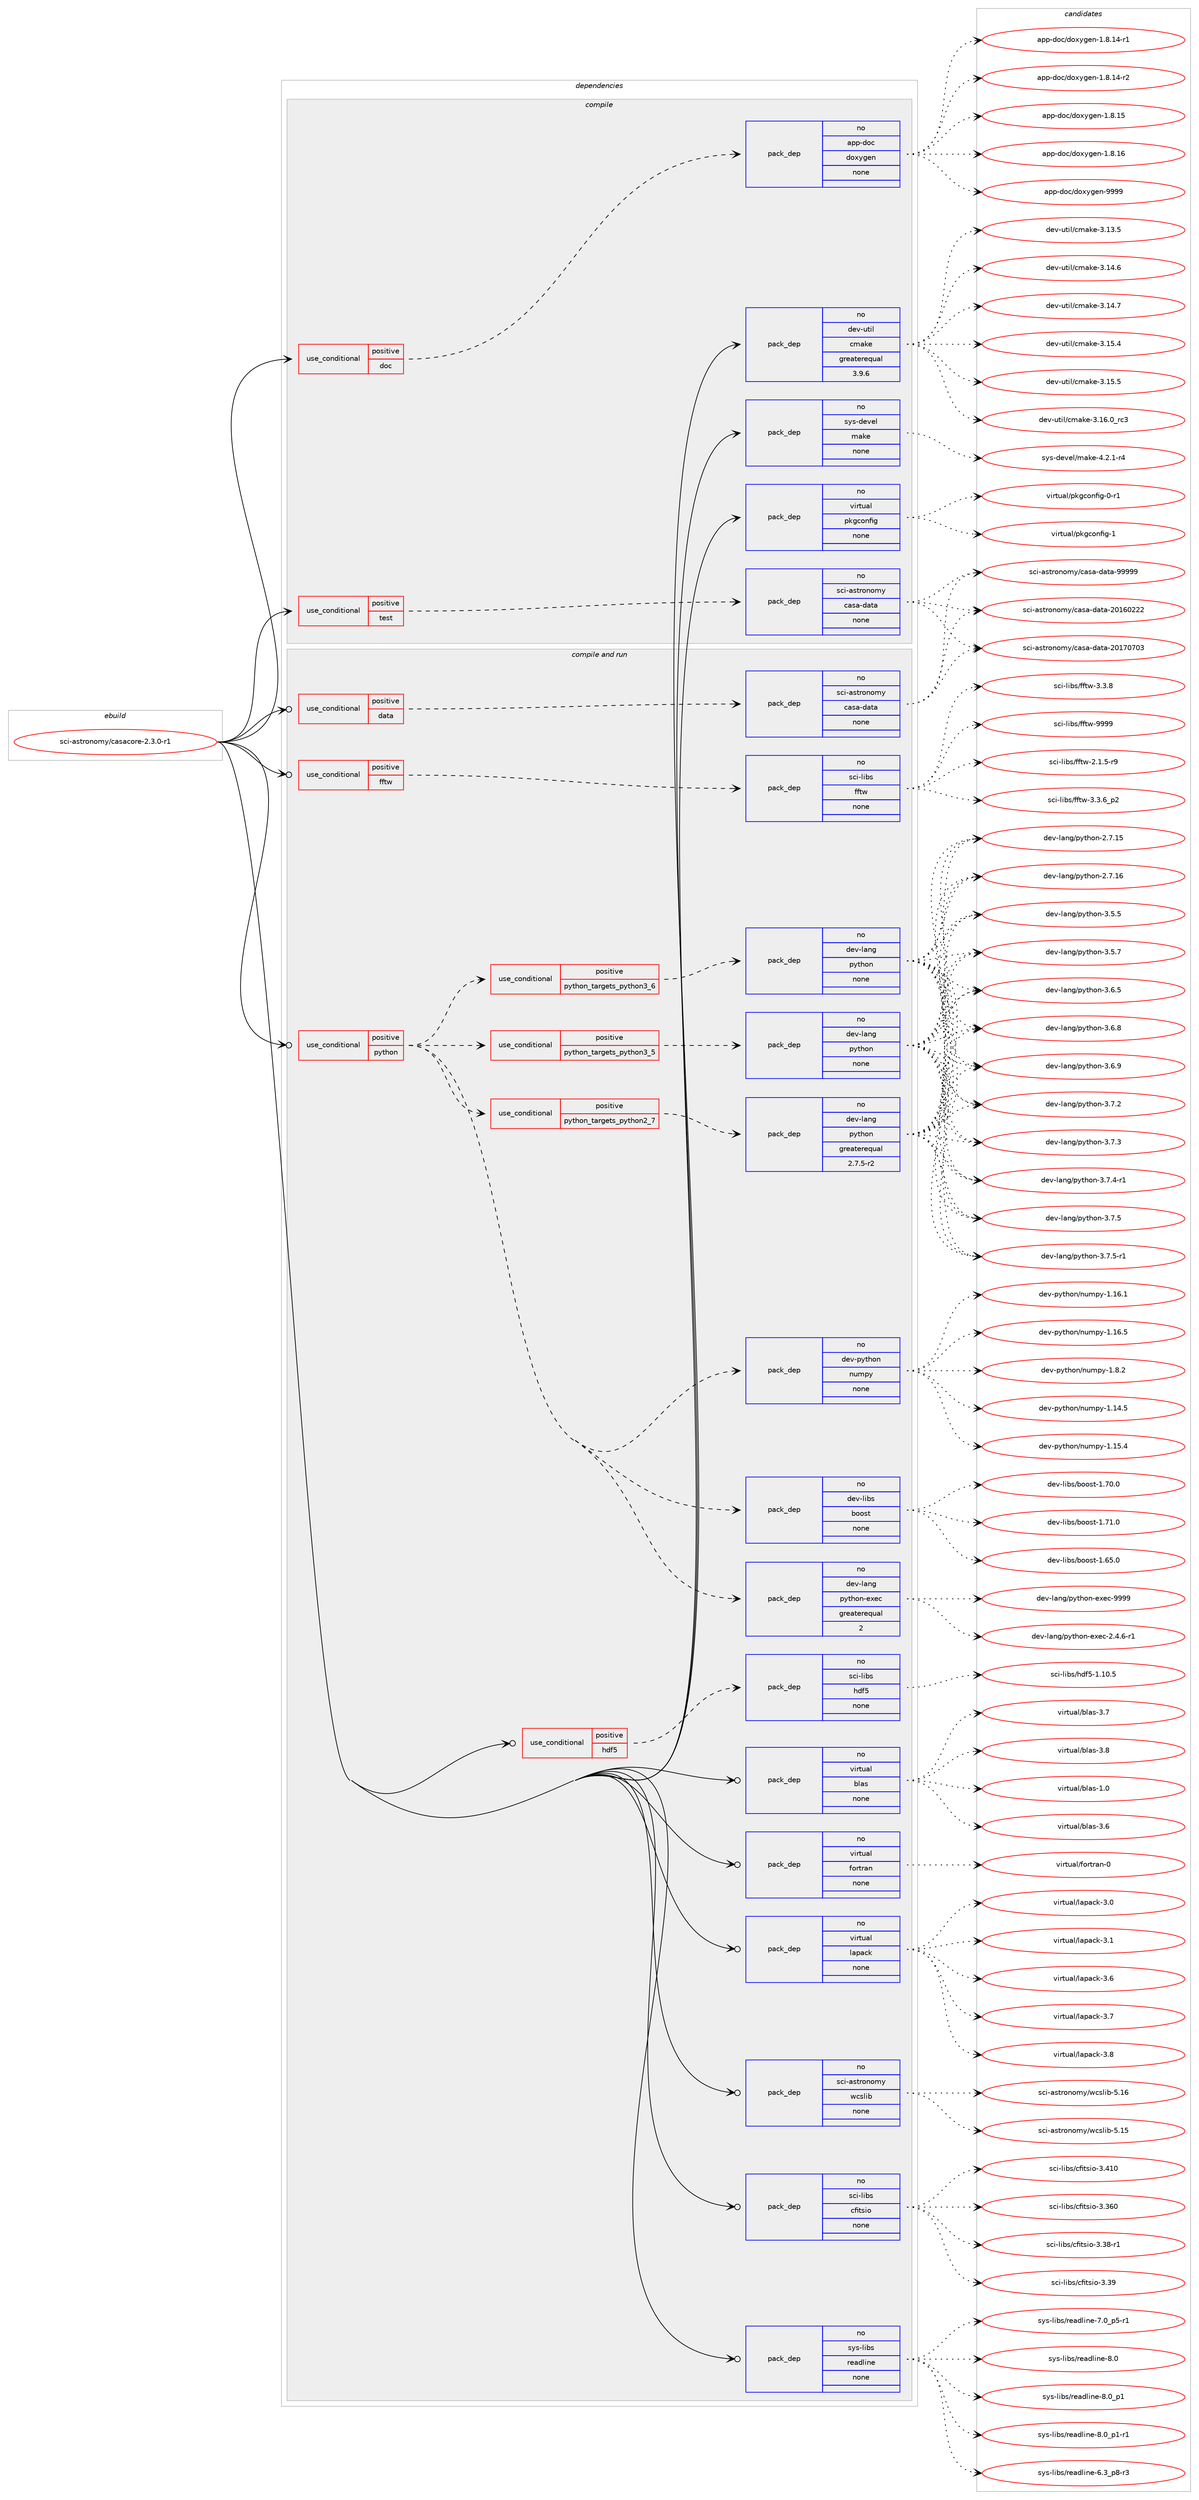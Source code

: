 digraph prolog {

# *************
# Graph options
# *************

newrank=true;
concentrate=true;
compound=true;
graph [rankdir=LR,fontname=Helvetica,fontsize=10,ranksep=1.5];#, ranksep=2.5, nodesep=0.2];
edge  [arrowhead=vee];
node  [fontname=Helvetica,fontsize=10];

# **********
# The ebuild
# **********

subgraph cluster_leftcol {
color=gray;
rank=same;
label=<<i>ebuild</i>>;
id [label="sci-astronomy/casacore-2.3.0-r1", color=red, width=4, href="../sci-astronomy/casacore-2.3.0-r1.svg"];
}

# ****************
# The dependencies
# ****************

subgraph cluster_midcol {
color=gray;
label=<<i>dependencies</i>>;
subgraph cluster_compile {
fillcolor="#eeeeee";
style=filled;
label=<<i>compile</i>>;
subgraph cond206526 {
dependency848998 [label=<<TABLE BORDER="0" CELLBORDER="1" CELLSPACING="0" CELLPADDING="4"><TR><TD ROWSPAN="3" CELLPADDING="10">use_conditional</TD></TR><TR><TD>positive</TD></TR><TR><TD>doc</TD></TR></TABLE>>, shape=none, color=red];
subgraph pack627537 {
dependency848999 [label=<<TABLE BORDER="0" CELLBORDER="1" CELLSPACING="0" CELLPADDING="4" WIDTH="220"><TR><TD ROWSPAN="6" CELLPADDING="30">pack_dep</TD></TR><TR><TD WIDTH="110">no</TD></TR><TR><TD>app-doc</TD></TR><TR><TD>doxygen</TD></TR><TR><TD>none</TD></TR><TR><TD></TD></TR></TABLE>>, shape=none, color=blue];
}
dependency848998:e -> dependency848999:w [weight=20,style="dashed",arrowhead="vee"];
}
id:e -> dependency848998:w [weight=20,style="solid",arrowhead="vee"];
subgraph cond206527 {
dependency849000 [label=<<TABLE BORDER="0" CELLBORDER="1" CELLSPACING="0" CELLPADDING="4"><TR><TD ROWSPAN="3" CELLPADDING="10">use_conditional</TD></TR><TR><TD>positive</TD></TR><TR><TD>test</TD></TR></TABLE>>, shape=none, color=red];
subgraph pack627538 {
dependency849001 [label=<<TABLE BORDER="0" CELLBORDER="1" CELLSPACING="0" CELLPADDING="4" WIDTH="220"><TR><TD ROWSPAN="6" CELLPADDING="30">pack_dep</TD></TR><TR><TD WIDTH="110">no</TD></TR><TR><TD>sci-astronomy</TD></TR><TR><TD>casa-data</TD></TR><TR><TD>none</TD></TR><TR><TD></TD></TR></TABLE>>, shape=none, color=blue];
}
dependency849000:e -> dependency849001:w [weight=20,style="dashed",arrowhead="vee"];
}
id:e -> dependency849000:w [weight=20,style="solid",arrowhead="vee"];
subgraph pack627539 {
dependency849002 [label=<<TABLE BORDER="0" CELLBORDER="1" CELLSPACING="0" CELLPADDING="4" WIDTH="220"><TR><TD ROWSPAN="6" CELLPADDING="30">pack_dep</TD></TR><TR><TD WIDTH="110">no</TD></TR><TR><TD>dev-util</TD></TR><TR><TD>cmake</TD></TR><TR><TD>greaterequal</TD></TR><TR><TD>3.9.6</TD></TR></TABLE>>, shape=none, color=blue];
}
id:e -> dependency849002:w [weight=20,style="solid",arrowhead="vee"];
subgraph pack627540 {
dependency849003 [label=<<TABLE BORDER="0" CELLBORDER="1" CELLSPACING="0" CELLPADDING="4" WIDTH="220"><TR><TD ROWSPAN="6" CELLPADDING="30">pack_dep</TD></TR><TR><TD WIDTH="110">no</TD></TR><TR><TD>sys-devel</TD></TR><TR><TD>make</TD></TR><TR><TD>none</TD></TR><TR><TD></TD></TR></TABLE>>, shape=none, color=blue];
}
id:e -> dependency849003:w [weight=20,style="solid",arrowhead="vee"];
subgraph pack627541 {
dependency849004 [label=<<TABLE BORDER="0" CELLBORDER="1" CELLSPACING="0" CELLPADDING="4" WIDTH="220"><TR><TD ROWSPAN="6" CELLPADDING="30">pack_dep</TD></TR><TR><TD WIDTH="110">no</TD></TR><TR><TD>virtual</TD></TR><TR><TD>pkgconfig</TD></TR><TR><TD>none</TD></TR><TR><TD></TD></TR></TABLE>>, shape=none, color=blue];
}
id:e -> dependency849004:w [weight=20,style="solid",arrowhead="vee"];
}
subgraph cluster_compileandrun {
fillcolor="#eeeeee";
style=filled;
label=<<i>compile and run</i>>;
subgraph cond206528 {
dependency849005 [label=<<TABLE BORDER="0" CELLBORDER="1" CELLSPACING="0" CELLPADDING="4"><TR><TD ROWSPAN="3" CELLPADDING="10">use_conditional</TD></TR><TR><TD>positive</TD></TR><TR><TD>data</TD></TR></TABLE>>, shape=none, color=red];
subgraph pack627542 {
dependency849006 [label=<<TABLE BORDER="0" CELLBORDER="1" CELLSPACING="0" CELLPADDING="4" WIDTH="220"><TR><TD ROWSPAN="6" CELLPADDING="30">pack_dep</TD></TR><TR><TD WIDTH="110">no</TD></TR><TR><TD>sci-astronomy</TD></TR><TR><TD>casa-data</TD></TR><TR><TD>none</TD></TR><TR><TD></TD></TR></TABLE>>, shape=none, color=blue];
}
dependency849005:e -> dependency849006:w [weight=20,style="dashed",arrowhead="vee"];
}
id:e -> dependency849005:w [weight=20,style="solid",arrowhead="odotvee"];
subgraph cond206529 {
dependency849007 [label=<<TABLE BORDER="0" CELLBORDER="1" CELLSPACING="0" CELLPADDING="4"><TR><TD ROWSPAN="3" CELLPADDING="10">use_conditional</TD></TR><TR><TD>positive</TD></TR><TR><TD>fftw</TD></TR></TABLE>>, shape=none, color=red];
subgraph pack627543 {
dependency849008 [label=<<TABLE BORDER="0" CELLBORDER="1" CELLSPACING="0" CELLPADDING="4" WIDTH="220"><TR><TD ROWSPAN="6" CELLPADDING="30">pack_dep</TD></TR><TR><TD WIDTH="110">no</TD></TR><TR><TD>sci-libs</TD></TR><TR><TD>fftw</TD></TR><TR><TD>none</TD></TR><TR><TD></TD></TR></TABLE>>, shape=none, color=blue];
}
dependency849007:e -> dependency849008:w [weight=20,style="dashed",arrowhead="vee"];
}
id:e -> dependency849007:w [weight=20,style="solid",arrowhead="odotvee"];
subgraph cond206530 {
dependency849009 [label=<<TABLE BORDER="0" CELLBORDER="1" CELLSPACING="0" CELLPADDING="4"><TR><TD ROWSPAN="3" CELLPADDING="10">use_conditional</TD></TR><TR><TD>positive</TD></TR><TR><TD>hdf5</TD></TR></TABLE>>, shape=none, color=red];
subgraph pack627544 {
dependency849010 [label=<<TABLE BORDER="0" CELLBORDER="1" CELLSPACING="0" CELLPADDING="4" WIDTH="220"><TR><TD ROWSPAN="6" CELLPADDING="30">pack_dep</TD></TR><TR><TD WIDTH="110">no</TD></TR><TR><TD>sci-libs</TD></TR><TR><TD>hdf5</TD></TR><TR><TD>none</TD></TR><TR><TD></TD></TR></TABLE>>, shape=none, color=blue];
}
dependency849009:e -> dependency849010:w [weight=20,style="dashed",arrowhead="vee"];
}
id:e -> dependency849009:w [weight=20,style="solid",arrowhead="odotvee"];
subgraph cond206531 {
dependency849011 [label=<<TABLE BORDER="0" CELLBORDER="1" CELLSPACING="0" CELLPADDING="4"><TR><TD ROWSPAN="3" CELLPADDING="10">use_conditional</TD></TR><TR><TD>positive</TD></TR><TR><TD>python</TD></TR></TABLE>>, shape=none, color=red];
subgraph cond206532 {
dependency849012 [label=<<TABLE BORDER="0" CELLBORDER="1" CELLSPACING="0" CELLPADDING="4"><TR><TD ROWSPAN="3" CELLPADDING="10">use_conditional</TD></TR><TR><TD>positive</TD></TR><TR><TD>python_targets_python2_7</TD></TR></TABLE>>, shape=none, color=red];
subgraph pack627545 {
dependency849013 [label=<<TABLE BORDER="0" CELLBORDER="1" CELLSPACING="0" CELLPADDING="4" WIDTH="220"><TR><TD ROWSPAN="6" CELLPADDING="30">pack_dep</TD></TR><TR><TD WIDTH="110">no</TD></TR><TR><TD>dev-lang</TD></TR><TR><TD>python</TD></TR><TR><TD>greaterequal</TD></TR><TR><TD>2.7.5-r2</TD></TR></TABLE>>, shape=none, color=blue];
}
dependency849012:e -> dependency849013:w [weight=20,style="dashed",arrowhead="vee"];
}
dependency849011:e -> dependency849012:w [weight=20,style="dashed",arrowhead="vee"];
subgraph cond206533 {
dependency849014 [label=<<TABLE BORDER="0" CELLBORDER="1" CELLSPACING="0" CELLPADDING="4"><TR><TD ROWSPAN="3" CELLPADDING="10">use_conditional</TD></TR><TR><TD>positive</TD></TR><TR><TD>python_targets_python3_5</TD></TR></TABLE>>, shape=none, color=red];
subgraph pack627546 {
dependency849015 [label=<<TABLE BORDER="0" CELLBORDER="1" CELLSPACING="0" CELLPADDING="4" WIDTH="220"><TR><TD ROWSPAN="6" CELLPADDING="30">pack_dep</TD></TR><TR><TD WIDTH="110">no</TD></TR><TR><TD>dev-lang</TD></TR><TR><TD>python</TD></TR><TR><TD>none</TD></TR><TR><TD></TD></TR></TABLE>>, shape=none, color=blue];
}
dependency849014:e -> dependency849015:w [weight=20,style="dashed",arrowhead="vee"];
}
dependency849011:e -> dependency849014:w [weight=20,style="dashed",arrowhead="vee"];
subgraph cond206534 {
dependency849016 [label=<<TABLE BORDER="0" CELLBORDER="1" CELLSPACING="0" CELLPADDING="4"><TR><TD ROWSPAN="3" CELLPADDING="10">use_conditional</TD></TR><TR><TD>positive</TD></TR><TR><TD>python_targets_python3_6</TD></TR></TABLE>>, shape=none, color=red];
subgraph pack627547 {
dependency849017 [label=<<TABLE BORDER="0" CELLBORDER="1" CELLSPACING="0" CELLPADDING="4" WIDTH="220"><TR><TD ROWSPAN="6" CELLPADDING="30">pack_dep</TD></TR><TR><TD WIDTH="110">no</TD></TR><TR><TD>dev-lang</TD></TR><TR><TD>python</TD></TR><TR><TD>none</TD></TR><TR><TD></TD></TR></TABLE>>, shape=none, color=blue];
}
dependency849016:e -> dependency849017:w [weight=20,style="dashed",arrowhead="vee"];
}
dependency849011:e -> dependency849016:w [weight=20,style="dashed",arrowhead="vee"];
subgraph pack627548 {
dependency849018 [label=<<TABLE BORDER="0" CELLBORDER="1" CELLSPACING="0" CELLPADDING="4" WIDTH="220"><TR><TD ROWSPAN="6" CELLPADDING="30">pack_dep</TD></TR><TR><TD WIDTH="110">no</TD></TR><TR><TD>dev-lang</TD></TR><TR><TD>python-exec</TD></TR><TR><TD>greaterequal</TD></TR><TR><TD>2</TD></TR></TABLE>>, shape=none, color=blue];
}
dependency849011:e -> dependency849018:w [weight=20,style="dashed",arrowhead="vee"];
subgraph pack627549 {
dependency849019 [label=<<TABLE BORDER="0" CELLBORDER="1" CELLSPACING="0" CELLPADDING="4" WIDTH="220"><TR><TD ROWSPAN="6" CELLPADDING="30">pack_dep</TD></TR><TR><TD WIDTH="110">no</TD></TR><TR><TD>dev-libs</TD></TR><TR><TD>boost</TD></TR><TR><TD>none</TD></TR><TR><TD></TD></TR></TABLE>>, shape=none, color=blue];
}
dependency849011:e -> dependency849019:w [weight=20,style="dashed",arrowhead="vee"];
subgraph pack627550 {
dependency849020 [label=<<TABLE BORDER="0" CELLBORDER="1" CELLSPACING="0" CELLPADDING="4" WIDTH="220"><TR><TD ROWSPAN="6" CELLPADDING="30">pack_dep</TD></TR><TR><TD WIDTH="110">no</TD></TR><TR><TD>dev-python</TD></TR><TR><TD>numpy</TD></TR><TR><TD>none</TD></TR><TR><TD></TD></TR></TABLE>>, shape=none, color=blue];
}
dependency849011:e -> dependency849020:w [weight=20,style="dashed",arrowhead="vee"];
}
id:e -> dependency849011:w [weight=20,style="solid",arrowhead="odotvee"];
subgraph pack627551 {
dependency849021 [label=<<TABLE BORDER="0" CELLBORDER="1" CELLSPACING="0" CELLPADDING="4" WIDTH="220"><TR><TD ROWSPAN="6" CELLPADDING="30">pack_dep</TD></TR><TR><TD WIDTH="110">no</TD></TR><TR><TD>sci-astronomy</TD></TR><TR><TD>wcslib</TD></TR><TR><TD>none</TD></TR><TR><TD></TD></TR></TABLE>>, shape=none, color=blue];
}
id:e -> dependency849021:w [weight=20,style="solid",arrowhead="odotvee"];
subgraph pack627552 {
dependency849022 [label=<<TABLE BORDER="0" CELLBORDER="1" CELLSPACING="0" CELLPADDING="4" WIDTH="220"><TR><TD ROWSPAN="6" CELLPADDING="30">pack_dep</TD></TR><TR><TD WIDTH="110">no</TD></TR><TR><TD>sci-libs</TD></TR><TR><TD>cfitsio</TD></TR><TR><TD>none</TD></TR><TR><TD></TD></TR></TABLE>>, shape=none, color=blue];
}
id:e -> dependency849022:w [weight=20,style="solid",arrowhead="odotvee"];
subgraph pack627553 {
dependency849023 [label=<<TABLE BORDER="0" CELLBORDER="1" CELLSPACING="0" CELLPADDING="4" WIDTH="220"><TR><TD ROWSPAN="6" CELLPADDING="30">pack_dep</TD></TR><TR><TD WIDTH="110">no</TD></TR><TR><TD>sys-libs</TD></TR><TR><TD>readline</TD></TR><TR><TD>none</TD></TR><TR><TD></TD></TR></TABLE>>, shape=none, color=blue];
}
id:e -> dependency849023:w [weight=20,style="solid",arrowhead="odotvee"];
subgraph pack627554 {
dependency849024 [label=<<TABLE BORDER="0" CELLBORDER="1" CELLSPACING="0" CELLPADDING="4" WIDTH="220"><TR><TD ROWSPAN="6" CELLPADDING="30">pack_dep</TD></TR><TR><TD WIDTH="110">no</TD></TR><TR><TD>virtual</TD></TR><TR><TD>blas</TD></TR><TR><TD>none</TD></TR><TR><TD></TD></TR></TABLE>>, shape=none, color=blue];
}
id:e -> dependency849024:w [weight=20,style="solid",arrowhead="odotvee"];
subgraph pack627555 {
dependency849025 [label=<<TABLE BORDER="0" CELLBORDER="1" CELLSPACING="0" CELLPADDING="4" WIDTH="220"><TR><TD ROWSPAN="6" CELLPADDING="30">pack_dep</TD></TR><TR><TD WIDTH="110">no</TD></TR><TR><TD>virtual</TD></TR><TR><TD>fortran</TD></TR><TR><TD>none</TD></TR><TR><TD></TD></TR></TABLE>>, shape=none, color=blue];
}
id:e -> dependency849025:w [weight=20,style="solid",arrowhead="odotvee"];
subgraph pack627556 {
dependency849026 [label=<<TABLE BORDER="0" CELLBORDER="1" CELLSPACING="0" CELLPADDING="4" WIDTH="220"><TR><TD ROWSPAN="6" CELLPADDING="30">pack_dep</TD></TR><TR><TD WIDTH="110">no</TD></TR><TR><TD>virtual</TD></TR><TR><TD>lapack</TD></TR><TR><TD>none</TD></TR><TR><TD></TD></TR></TABLE>>, shape=none, color=blue];
}
id:e -> dependency849026:w [weight=20,style="solid",arrowhead="odotvee"];
}
subgraph cluster_run {
fillcolor="#eeeeee";
style=filled;
label=<<i>run</i>>;
}
}

# **************
# The candidates
# **************

subgraph cluster_choices {
rank=same;
color=gray;
label=<<i>candidates</i>>;

subgraph choice627537 {
color=black;
nodesep=1;
choice97112112451001119947100111120121103101110454946564649524511449 [label="app-doc/doxygen-1.8.14-r1", color=red, width=4,href="../app-doc/doxygen-1.8.14-r1.svg"];
choice97112112451001119947100111120121103101110454946564649524511450 [label="app-doc/doxygen-1.8.14-r2", color=red, width=4,href="../app-doc/doxygen-1.8.14-r2.svg"];
choice9711211245100111994710011112012110310111045494656464953 [label="app-doc/doxygen-1.8.15", color=red, width=4,href="../app-doc/doxygen-1.8.15.svg"];
choice9711211245100111994710011112012110310111045494656464954 [label="app-doc/doxygen-1.8.16", color=red, width=4,href="../app-doc/doxygen-1.8.16.svg"];
choice971121124510011199471001111201211031011104557575757 [label="app-doc/doxygen-9999", color=red, width=4,href="../app-doc/doxygen-9999.svg"];
dependency848999:e -> choice97112112451001119947100111120121103101110454946564649524511449:w [style=dotted,weight="100"];
dependency848999:e -> choice97112112451001119947100111120121103101110454946564649524511450:w [style=dotted,weight="100"];
dependency848999:e -> choice9711211245100111994710011112012110310111045494656464953:w [style=dotted,weight="100"];
dependency848999:e -> choice9711211245100111994710011112012110310111045494656464954:w [style=dotted,weight="100"];
dependency848999:e -> choice971121124510011199471001111201211031011104557575757:w [style=dotted,weight="100"];
}
subgraph choice627538 {
color=black;
nodesep=1;
choice11599105459711511611411111011110912147999711597451009711697455048495448505050 [label="sci-astronomy/casa-data-20160222", color=red, width=4,href="../sci-astronomy/casa-data-20160222.svg"];
choice11599105459711511611411111011110912147999711597451009711697455048495548554851 [label="sci-astronomy/casa-data-20170703", color=red, width=4,href="../sci-astronomy/casa-data-20170703.svg"];
choice11599105459711511611411111011110912147999711597451009711697455757575757 [label="sci-astronomy/casa-data-99999", color=red, width=4,href="../sci-astronomy/casa-data-99999.svg"];
dependency849001:e -> choice11599105459711511611411111011110912147999711597451009711697455048495448505050:w [style=dotted,weight="100"];
dependency849001:e -> choice11599105459711511611411111011110912147999711597451009711697455048495548554851:w [style=dotted,weight="100"];
dependency849001:e -> choice11599105459711511611411111011110912147999711597451009711697455757575757:w [style=dotted,weight="100"];
}
subgraph choice627539 {
color=black;
nodesep=1;
choice1001011184511711610510847991099710710145514649514653 [label="dev-util/cmake-3.13.5", color=red, width=4,href="../dev-util/cmake-3.13.5.svg"];
choice1001011184511711610510847991099710710145514649524654 [label="dev-util/cmake-3.14.6", color=red, width=4,href="../dev-util/cmake-3.14.6.svg"];
choice1001011184511711610510847991099710710145514649524655 [label="dev-util/cmake-3.14.7", color=red, width=4,href="../dev-util/cmake-3.14.7.svg"];
choice1001011184511711610510847991099710710145514649534652 [label="dev-util/cmake-3.15.4", color=red, width=4,href="../dev-util/cmake-3.15.4.svg"];
choice1001011184511711610510847991099710710145514649534653 [label="dev-util/cmake-3.15.5", color=red, width=4,href="../dev-util/cmake-3.15.5.svg"];
choice1001011184511711610510847991099710710145514649544648951149951 [label="dev-util/cmake-3.16.0_rc3", color=red, width=4,href="../dev-util/cmake-3.16.0_rc3.svg"];
dependency849002:e -> choice1001011184511711610510847991099710710145514649514653:w [style=dotted,weight="100"];
dependency849002:e -> choice1001011184511711610510847991099710710145514649524654:w [style=dotted,weight="100"];
dependency849002:e -> choice1001011184511711610510847991099710710145514649524655:w [style=dotted,weight="100"];
dependency849002:e -> choice1001011184511711610510847991099710710145514649534652:w [style=dotted,weight="100"];
dependency849002:e -> choice1001011184511711610510847991099710710145514649534653:w [style=dotted,weight="100"];
dependency849002:e -> choice1001011184511711610510847991099710710145514649544648951149951:w [style=dotted,weight="100"];
}
subgraph choice627540 {
color=black;
nodesep=1;
choice1151211154510010111810110847109971071014552465046494511452 [label="sys-devel/make-4.2.1-r4", color=red, width=4,href="../sys-devel/make-4.2.1-r4.svg"];
dependency849003:e -> choice1151211154510010111810110847109971071014552465046494511452:w [style=dotted,weight="100"];
}
subgraph choice627541 {
color=black;
nodesep=1;
choice11810511411611797108471121071039911111010210510345484511449 [label="virtual/pkgconfig-0-r1", color=red, width=4,href="../virtual/pkgconfig-0-r1.svg"];
choice1181051141161179710847112107103991111101021051034549 [label="virtual/pkgconfig-1", color=red, width=4,href="../virtual/pkgconfig-1.svg"];
dependency849004:e -> choice11810511411611797108471121071039911111010210510345484511449:w [style=dotted,weight="100"];
dependency849004:e -> choice1181051141161179710847112107103991111101021051034549:w [style=dotted,weight="100"];
}
subgraph choice627542 {
color=black;
nodesep=1;
choice11599105459711511611411111011110912147999711597451009711697455048495448505050 [label="sci-astronomy/casa-data-20160222", color=red, width=4,href="../sci-astronomy/casa-data-20160222.svg"];
choice11599105459711511611411111011110912147999711597451009711697455048495548554851 [label="sci-astronomy/casa-data-20170703", color=red, width=4,href="../sci-astronomy/casa-data-20170703.svg"];
choice11599105459711511611411111011110912147999711597451009711697455757575757 [label="sci-astronomy/casa-data-99999", color=red, width=4,href="../sci-astronomy/casa-data-99999.svg"];
dependency849006:e -> choice11599105459711511611411111011110912147999711597451009711697455048495448505050:w [style=dotted,weight="100"];
dependency849006:e -> choice11599105459711511611411111011110912147999711597451009711697455048495548554851:w [style=dotted,weight="100"];
dependency849006:e -> choice11599105459711511611411111011110912147999711597451009711697455757575757:w [style=dotted,weight="100"];
}
subgraph choice627543 {
color=black;
nodesep=1;
choice115991054510810598115471021021161194550464946534511457 [label="sci-libs/fftw-2.1.5-r9", color=red, width=4,href="../sci-libs/fftw-2.1.5-r9.svg"];
choice115991054510810598115471021021161194551465146549511250 [label="sci-libs/fftw-3.3.6_p2", color=red, width=4,href="../sci-libs/fftw-3.3.6_p2.svg"];
choice11599105451081059811547102102116119455146514656 [label="sci-libs/fftw-3.3.8", color=red, width=4,href="../sci-libs/fftw-3.3.8.svg"];
choice115991054510810598115471021021161194557575757 [label="sci-libs/fftw-9999", color=red, width=4,href="../sci-libs/fftw-9999.svg"];
dependency849008:e -> choice115991054510810598115471021021161194550464946534511457:w [style=dotted,weight="100"];
dependency849008:e -> choice115991054510810598115471021021161194551465146549511250:w [style=dotted,weight="100"];
dependency849008:e -> choice11599105451081059811547102102116119455146514656:w [style=dotted,weight="100"];
dependency849008:e -> choice115991054510810598115471021021161194557575757:w [style=dotted,weight="100"];
}
subgraph choice627544 {
color=black;
nodesep=1;
choice115991054510810598115471041001025345494649484653 [label="sci-libs/hdf5-1.10.5", color=red, width=4,href="../sci-libs/hdf5-1.10.5.svg"];
dependency849010:e -> choice115991054510810598115471041001025345494649484653:w [style=dotted,weight="100"];
}
subgraph choice627545 {
color=black;
nodesep=1;
choice10010111845108971101034711212111610411111045504655464953 [label="dev-lang/python-2.7.15", color=red, width=4,href="../dev-lang/python-2.7.15.svg"];
choice10010111845108971101034711212111610411111045504655464954 [label="dev-lang/python-2.7.16", color=red, width=4,href="../dev-lang/python-2.7.16.svg"];
choice100101118451089711010347112121116104111110455146534653 [label="dev-lang/python-3.5.5", color=red, width=4,href="../dev-lang/python-3.5.5.svg"];
choice100101118451089711010347112121116104111110455146534655 [label="dev-lang/python-3.5.7", color=red, width=4,href="../dev-lang/python-3.5.7.svg"];
choice100101118451089711010347112121116104111110455146544653 [label="dev-lang/python-3.6.5", color=red, width=4,href="../dev-lang/python-3.6.5.svg"];
choice100101118451089711010347112121116104111110455146544656 [label="dev-lang/python-3.6.8", color=red, width=4,href="../dev-lang/python-3.6.8.svg"];
choice100101118451089711010347112121116104111110455146544657 [label="dev-lang/python-3.6.9", color=red, width=4,href="../dev-lang/python-3.6.9.svg"];
choice100101118451089711010347112121116104111110455146554650 [label="dev-lang/python-3.7.2", color=red, width=4,href="../dev-lang/python-3.7.2.svg"];
choice100101118451089711010347112121116104111110455146554651 [label="dev-lang/python-3.7.3", color=red, width=4,href="../dev-lang/python-3.7.3.svg"];
choice1001011184510897110103471121211161041111104551465546524511449 [label="dev-lang/python-3.7.4-r1", color=red, width=4,href="../dev-lang/python-3.7.4-r1.svg"];
choice100101118451089711010347112121116104111110455146554653 [label="dev-lang/python-3.7.5", color=red, width=4,href="../dev-lang/python-3.7.5.svg"];
choice1001011184510897110103471121211161041111104551465546534511449 [label="dev-lang/python-3.7.5-r1", color=red, width=4,href="../dev-lang/python-3.7.5-r1.svg"];
dependency849013:e -> choice10010111845108971101034711212111610411111045504655464953:w [style=dotted,weight="100"];
dependency849013:e -> choice10010111845108971101034711212111610411111045504655464954:w [style=dotted,weight="100"];
dependency849013:e -> choice100101118451089711010347112121116104111110455146534653:w [style=dotted,weight="100"];
dependency849013:e -> choice100101118451089711010347112121116104111110455146534655:w [style=dotted,weight="100"];
dependency849013:e -> choice100101118451089711010347112121116104111110455146544653:w [style=dotted,weight="100"];
dependency849013:e -> choice100101118451089711010347112121116104111110455146544656:w [style=dotted,weight="100"];
dependency849013:e -> choice100101118451089711010347112121116104111110455146544657:w [style=dotted,weight="100"];
dependency849013:e -> choice100101118451089711010347112121116104111110455146554650:w [style=dotted,weight="100"];
dependency849013:e -> choice100101118451089711010347112121116104111110455146554651:w [style=dotted,weight="100"];
dependency849013:e -> choice1001011184510897110103471121211161041111104551465546524511449:w [style=dotted,weight="100"];
dependency849013:e -> choice100101118451089711010347112121116104111110455146554653:w [style=dotted,weight="100"];
dependency849013:e -> choice1001011184510897110103471121211161041111104551465546534511449:w [style=dotted,weight="100"];
}
subgraph choice627546 {
color=black;
nodesep=1;
choice10010111845108971101034711212111610411111045504655464953 [label="dev-lang/python-2.7.15", color=red, width=4,href="../dev-lang/python-2.7.15.svg"];
choice10010111845108971101034711212111610411111045504655464954 [label="dev-lang/python-2.7.16", color=red, width=4,href="../dev-lang/python-2.7.16.svg"];
choice100101118451089711010347112121116104111110455146534653 [label="dev-lang/python-3.5.5", color=red, width=4,href="../dev-lang/python-3.5.5.svg"];
choice100101118451089711010347112121116104111110455146534655 [label="dev-lang/python-3.5.7", color=red, width=4,href="../dev-lang/python-3.5.7.svg"];
choice100101118451089711010347112121116104111110455146544653 [label="dev-lang/python-3.6.5", color=red, width=4,href="../dev-lang/python-3.6.5.svg"];
choice100101118451089711010347112121116104111110455146544656 [label="dev-lang/python-3.6.8", color=red, width=4,href="../dev-lang/python-3.6.8.svg"];
choice100101118451089711010347112121116104111110455146544657 [label="dev-lang/python-3.6.9", color=red, width=4,href="../dev-lang/python-3.6.9.svg"];
choice100101118451089711010347112121116104111110455146554650 [label="dev-lang/python-3.7.2", color=red, width=4,href="../dev-lang/python-3.7.2.svg"];
choice100101118451089711010347112121116104111110455146554651 [label="dev-lang/python-3.7.3", color=red, width=4,href="../dev-lang/python-3.7.3.svg"];
choice1001011184510897110103471121211161041111104551465546524511449 [label="dev-lang/python-3.7.4-r1", color=red, width=4,href="../dev-lang/python-3.7.4-r1.svg"];
choice100101118451089711010347112121116104111110455146554653 [label="dev-lang/python-3.7.5", color=red, width=4,href="../dev-lang/python-3.7.5.svg"];
choice1001011184510897110103471121211161041111104551465546534511449 [label="dev-lang/python-3.7.5-r1", color=red, width=4,href="../dev-lang/python-3.7.5-r1.svg"];
dependency849015:e -> choice10010111845108971101034711212111610411111045504655464953:w [style=dotted,weight="100"];
dependency849015:e -> choice10010111845108971101034711212111610411111045504655464954:w [style=dotted,weight="100"];
dependency849015:e -> choice100101118451089711010347112121116104111110455146534653:w [style=dotted,weight="100"];
dependency849015:e -> choice100101118451089711010347112121116104111110455146534655:w [style=dotted,weight="100"];
dependency849015:e -> choice100101118451089711010347112121116104111110455146544653:w [style=dotted,weight="100"];
dependency849015:e -> choice100101118451089711010347112121116104111110455146544656:w [style=dotted,weight="100"];
dependency849015:e -> choice100101118451089711010347112121116104111110455146544657:w [style=dotted,weight="100"];
dependency849015:e -> choice100101118451089711010347112121116104111110455146554650:w [style=dotted,weight="100"];
dependency849015:e -> choice100101118451089711010347112121116104111110455146554651:w [style=dotted,weight="100"];
dependency849015:e -> choice1001011184510897110103471121211161041111104551465546524511449:w [style=dotted,weight="100"];
dependency849015:e -> choice100101118451089711010347112121116104111110455146554653:w [style=dotted,weight="100"];
dependency849015:e -> choice1001011184510897110103471121211161041111104551465546534511449:w [style=dotted,weight="100"];
}
subgraph choice627547 {
color=black;
nodesep=1;
choice10010111845108971101034711212111610411111045504655464953 [label="dev-lang/python-2.7.15", color=red, width=4,href="../dev-lang/python-2.7.15.svg"];
choice10010111845108971101034711212111610411111045504655464954 [label="dev-lang/python-2.7.16", color=red, width=4,href="../dev-lang/python-2.7.16.svg"];
choice100101118451089711010347112121116104111110455146534653 [label="dev-lang/python-3.5.5", color=red, width=4,href="../dev-lang/python-3.5.5.svg"];
choice100101118451089711010347112121116104111110455146534655 [label="dev-lang/python-3.5.7", color=red, width=4,href="../dev-lang/python-3.5.7.svg"];
choice100101118451089711010347112121116104111110455146544653 [label="dev-lang/python-3.6.5", color=red, width=4,href="../dev-lang/python-3.6.5.svg"];
choice100101118451089711010347112121116104111110455146544656 [label="dev-lang/python-3.6.8", color=red, width=4,href="../dev-lang/python-3.6.8.svg"];
choice100101118451089711010347112121116104111110455146544657 [label="dev-lang/python-3.6.9", color=red, width=4,href="../dev-lang/python-3.6.9.svg"];
choice100101118451089711010347112121116104111110455146554650 [label="dev-lang/python-3.7.2", color=red, width=4,href="../dev-lang/python-3.7.2.svg"];
choice100101118451089711010347112121116104111110455146554651 [label="dev-lang/python-3.7.3", color=red, width=4,href="../dev-lang/python-3.7.3.svg"];
choice1001011184510897110103471121211161041111104551465546524511449 [label="dev-lang/python-3.7.4-r1", color=red, width=4,href="../dev-lang/python-3.7.4-r1.svg"];
choice100101118451089711010347112121116104111110455146554653 [label="dev-lang/python-3.7.5", color=red, width=4,href="../dev-lang/python-3.7.5.svg"];
choice1001011184510897110103471121211161041111104551465546534511449 [label="dev-lang/python-3.7.5-r1", color=red, width=4,href="../dev-lang/python-3.7.5-r1.svg"];
dependency849017:e -> choice10010111845108971101034711212111610411111045504655464953:w [style=dotted,weight="100"];
dependency849017:e -> choice10010111845108971101034711212111610411111045504655464954:w [style=dotted,weight="100"];
dependency849017:e -> choice100101118451089711010347112121116104111110455146534653:w [style=dotted,weight="100"];
dependency849017:e -> choice100101118451089711010347112121116104111110455146534655:w [style=dotted,weight="100"];
dependency849017:e -> choice100101118451089711010347112121116104111110455146544653:w [style=dotted,weight="100"];
dependency849017:e -> choice100101118451089711010347112121116104111110455146544656:w [style=dotted,weight="100"];
dependency849017:e -> choice100101118451089711010347112121116104111110455146544657:w [style=dotted,weight="100"];
dependency849017:e -> choice100101118451089711010347112121116104111110455146554650:w [style=dotted,weight="100"];
dependency849017:e -> choice100101118451089711010347112121116104111110455146554651:w [style=dotted,weight="100"];
dependency849017:e -> choice1001011184510897110103471121211161041111104551465546524511449:w [style=dotted,weight="100"];
dependency849017:e -> choice100101118451089711010347112121116104111110455146554653:w [style=dotted,weight="100"];
dependency849017:e -> choice1001011184510897110103471121211161041111104551465546534511449:w [style=dotted,weight="100"];
}
subgraph choice627548 {
color=black;
nodesep=1;
choice10010111845108971101034711212111610411111045101120101994550465246544511449 [label="dev-lang/python-exec-2.4.6-r1", color=red, width=4,href="../dev-lang/python-exec-2.4.6-r1.svg"];
choice10010111845108971101034711212111610411111045101120101994557575757 [label="dev-lang/python-exec-9999", color=red, width=4,href="../dev-lang/python-exec-9999.svg"];
dependency849018:e -> choice10010111845108971101034711212111610411111045101120101994550465246544511449:w [style=dotted,weight="100"];
dependency849018:e -> choice10010111845108971101034711212111610411111045101120101994557575757:w [style=dotted,weight="100"];
}
subgraph choice627549 {
color=black;
nodesep=1;
choice1001011184510810598115479811111111511645494654534648 [label="dev-libs/boost-1.65.0", color=red, width=4,href="../dev-libs/boost-1.65.0.svg"];
choice1001011184510810598115479811111111511645494655484648 [label="dev-libs/boost-1.70.0", color=red, width=4,href="../dev-libs/boost-1.70.0.svg"];
choice1001011184510810598115479811111111511645494655494648 [label="dev-libs/boost-1.71.0", color=red, width=4,href="../dev-libs/boost-1.71.0.svg"];
dependency849019:e -> choice1001011184510810598115479811111111511645494654534648:w [style=dotted,weight="100"];
dependency849019:e -> choice1001011184510810598115479811111111511645494655484648:w [style=dotted,weight="100"];
dependency849019:e -> choice1001011184510810598115479811111111511645494655494648:w [style=dotted,weight="100"];
}
subgraph choice627550 {
color=black;
nodesep=1;
choice100101118451121211161041111104711011710911212145494649524653 [label="dev-python/numpy-1.14.5", color=red, width=4,href="../dev-python/numpy-1.14.5.svg"];
choice100101118451121211161041111104711011710911212145494649534652 [label="dev-python/numpy-1.15.4", color=red, width=4,href="../dev-python/numpy-1.15.4.svg"];
choice100101118451121211161041111104711011710911212145494649544649 [label="dev-python/numpy-1.16.1", color=red, width=4,href="../dev-python/numpy-1.16.1.svg"];
choice100101118451121211161041111104711011710911212145494649544653 [label="dev-python/numpy-1.16.5", color=red, width=4,href="../dev-python/numpy-1.16.5.svg"];
choice1001011184511212111610411111047110117109112121454946564650 [label="dev-python/numpy-1.8.2", color=red, width=4,href="../dev-python/numpy-1.8.2.svg"];
dependency849020:e -> choice100101118451121211161041111104711011710911212145494649524653:w [style=dotted,weight="100"];
dependency849020:e -> choice100101118451121211161041111104711011710911212145494649534652:w [style=dotted,weight="100"];
dependency849020:e -> choice100101118451121211161041111104711011710911212145494649544649:w [style=dotted,weight="100"];
dependency849020:e -> choice100101118451121211161041111104711011710911212145494649544653:w [style=dotted,weight="100"];
dependency849020:e -> choice1001011184511212111610411111047110117109112121454946564650:w [style=dotted,weight="100"];
}
subgraph choice627551 {
color=black;
nodesep=1;
choice1159910545971151161141111101111091214711999115108105984553464953 [label="sci-astronomy/wcslib-5.15", color=red, width=4,href="../sci-astronomy/wcslib-5.15.svg"];
choice1159910545971151161141111101111091214711999115108105984553464954 [label="sci-astronomy/wcslib-5.16", color=red, width=4,href="../sci-astronomy/wcslib-5.16.svg"];
dependency849021:e -> choice1159910545971151161141111101111091214711999115108105984553464953:w [style=dotted,weight="100"];
dependency849021:e -> choice1159910545971151161141111101111091214711999115108105984553464954:w [style=dotted,weight="100"];
}
subgraph choice627552 {
color=black;
nodesep=1;
choice1159910545108105981154799102105116115105111455146515448 [label="sci-libs/cfitsio-3.360", color=red, width=4,href="../sci-libs/cfitsio-3.360.svg"];
choice115991054510810598115479910210511611510511145514651564511449 [label="sci-libs/cfitsio-3.38-r1", color=red, width=4,href="../sci-libs/cfitsio-3.38-r1.svg"];
choice11599105451081059811547991021051161151051114551465157 [label="sci-libs/cfitsio-3.39", color=red, width=4,href="../sci-libs/cfitsio-3.39.svg"];
choice1159910545108105981154799102105116115105111455146524948 [label="sci-libs/cfitsio-3.410", color=red, width=4,href="../sci-libs/cfitsio-3.410.svg"];
dependency849022:e -> choice1159910545108105981154799102105116115105111455146515448:w [style=dotted,weight="100"];
dependency849022:e -> choice115991054510810598115479910210511611510511145514651564511449:w [style=dotted,weight="100"];
dependency849022:e -> choice11599105451081059811547991021051161151051114551465157:w [style=dotted,weight="100"];
dependency849022:e -> choice1159910545108105981154799102105116115105111455146524948:w [style=dotted,weight="100"];
}
subgraph choice627553 {
color=black;
nodesep=1;
choice115121115451081059811547114101971001081051101014554465195112564511451 [label="sys-libs/readline-6.3_p8-r3", color=red, width=4,href="../sys-libs/readline-6.3_p8-r3.svg"];
choice115121115451081059811547114101971001081051101014555464895112534511449 [label="sys-libs/readline-7.0_p5-r1", color=red, width=4,href="../sys-libs/readline-7.0_p5-r1.svg"];
choice1151211154510810598115471141019710010810511010145564648 [label="sys-libs/readline-8.0", color=red, width=4,href="../sys-libs/readline-8.0.svg"];
choice11512111545108105981154711410197100108105110101455646489511249 [label="sys-libs/readline-8.0_p1", color=red, width=4,href="../sys-libs/readline-8.0_p1.svg"];
choice115121115451081059811547114101971001081051101014556464895112494511449 [label="sys-libs/readline-8.0_p1-r1", color=red, width=4,href="../sys-libs/readline-8.0_p1-r1.svg"];
dependency849023:e -> choice115121115451081059811547114101971001081051101014554465195112564511451:w [style=dotted,weight="100"];
dependency849023:e -> choice115121115451081059811547114101971001081051101014555464895112534511449:w [style=dotted,weight="100"];
dependency849023:e -> choice1151211154510810598115471141019710010810511010145564648:w [style=dotted,weight="100"];
dependency849023:e -> choice11512111545108105981154711410197100108105110101455646489511249:w [style=dotted,weight="100"];
dependency849023:e -> choice115121115451081059811547114101971001081051101014556464895112494511449:w [style=dotted,weight="100"];
}
subgraph choice627554 {
color=black;
nodesep=1;
choice1181051141161179710847981089711545494648 [label="virtual/blas-1.0", color=red, width=4,href="../virtual/blas-1.0.svg"];
choice1181051141161179710847981089711545514654 [label="virtual/blas-3.6", color=red, width=4,href="../virtual/blas-3.6.svg"];
choice1181051141161179710847981089711545514655 [label="virtual/blas-3.7", color=red, width=4,href="../virtual/blas-3.7.svg"];
choice1181051141161179710847981089711545514656 [label="virtual/blas-3.8", color=red, width=4,href="../virtual/blas-3.8.svg"];
dependency849024:e -> choice1181051141161179710847981089711545494648:w [style=dotted,weight="100"];
dependency849024:e -> choice1181051141161179710847981089711545514654:w [style=dotted,weight="100"];
dependency849024:e -> choice1181051141161179710847981089711545514655:w [style=dotted,weight="100"];
dependency849024:e -> choice1181051141161179710847981089711545514656:w [style=dotted,weight="100"];
}
subgraph choice627555 {
color=black;
nodesep=1;
choice1181051141161179710847102111114116114971104548 [label="virtual/fortran-0", color=red, width=4,href="../virtual/fortran-0.svg"];
dependency849025:e -> choice1181051141161179710847102111114116114971104548:w [style=dotted,weight="100"];
}
subgraph choice627556 {
color=black;
nodesep=1;
choice118105114116117971084710897112979910745514648 [label="virtual/lapack-3.0", color=red, width=4,href="../virtual/lapack-3.0.svg"];
choice118105114116117971084710897112979910745514649 [label="virtual/lapack-3.1", color=red, width=4,href="../virtual/lapack-3.1.svg"];
choice118105114116117971084710897112979910745514654 [label="virtual/lapack-3.6", color=red, width=4,href="../virtual/lapack-3.6.svg"];
choice118105114116117971084710897112979910745514655 [label="virtual/lapack-3.7", color=red, width=4,href="../virtual/lapack-3.7.svg"];
choice118105114116117971084710897112979910745514656 [label="virtual/lapack-3.8", color=red, width=4,href="../virtual/lapack-3.8.svg"];
dependency849026:e -> choice118105114116117971084710897112979910745514648:w [style=dotted,weight="100"];
dependency849026:e -> choice118105114116117971084710897112979910745514649:w [style=dotted,weight="100"];
dependency849026:e -> choice118105114116117971084710897112979910745514654:w [style=dotted,weight="100"];
dependency849026:e -> choice118105114116117971084710897112979910745514655:w [style=dotted,weight="100"];
dependency849026:e -> choice118105114116117971084710897112979910745514656:w [style=dotted,weight="100"];
}
}

}
